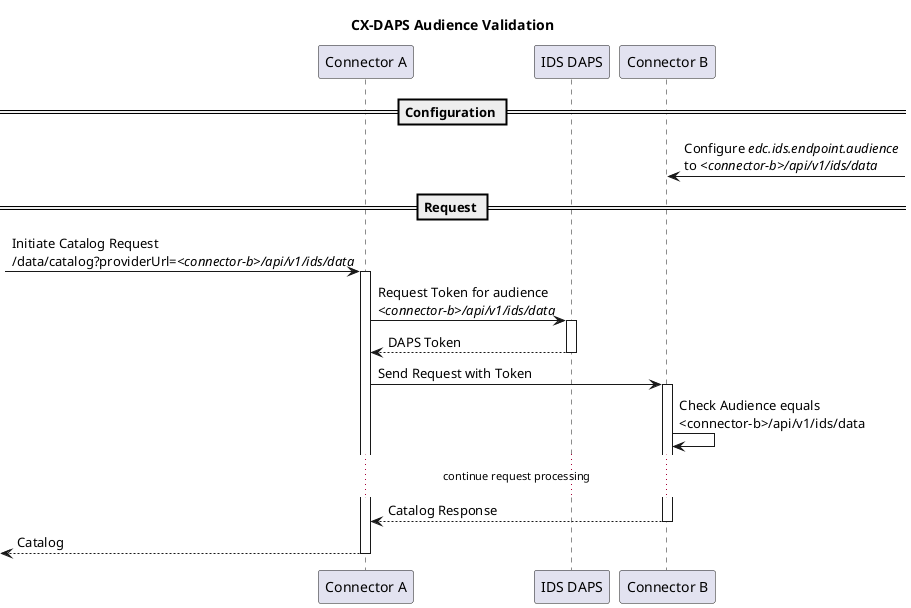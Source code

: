 @startuml

title CX-DAPS Audience Validation

participant ConnectorA as "Connector A"
participant DAPS as "IDS DAPS"
participant ConnectorB as "Connector B"

== Configuration ==

ConnectorB <-? : Configure //edc.ids.endpoint.audience//\nto //<connector-b>/api/v1/ids/data//

== Request ==

?-> ConnectorA ++: Initiate Catalog Request\n/data/catalog?providerUrl=//<connector-b>/api/v1/ids/data//
    ConnectorA -> DAPS ++: Request Token for audience\n//<connector-b>/api/v1/ids/data//
    return DAPS Token
    ConnectorA -> ConnectorB ++ : Send Request with Token
        ConnectorB -> ConnectorB : Check Audience equals\n<connector-b>/api/v1/ids/data
        ... continue request processing ...
    return Catalog Response
return Catalog

@enduml
